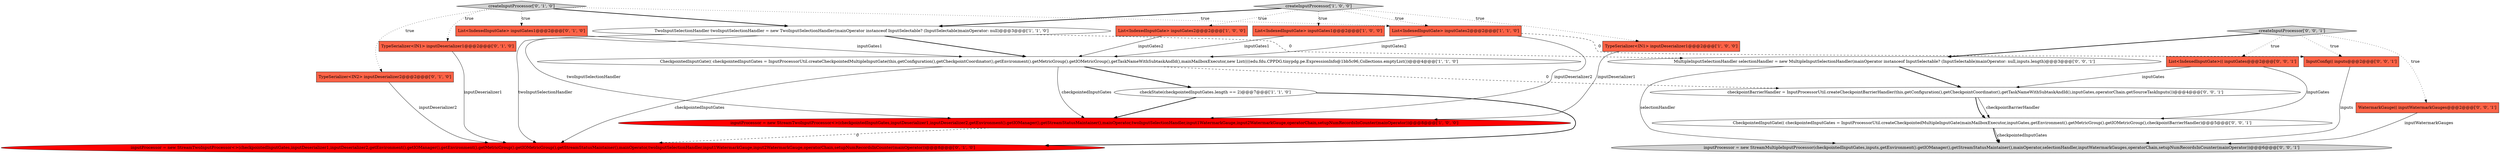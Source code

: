 digraph {
9 [style = filled, label = "TypeSerializer<IN1> inputDeserializer1@@@2@@@['0', '1', '0']", fillcolor = tomato, shape = box image = "AAA0AAABBB2BBB"];
19 [style = filled, label = "MultipleInputSelectionHandler selectionHandler = new MultipleInputSelectionHandler(mainOperator instanceof InputSelectable? (InputSelectable)mainOperator: null,inputs.length)@@@3@@@['0', '0', '1']", fillcolor = white, shape = ellipse image = "AAA0AAABBB3BBB"];
18 [style = filled, label = "createInputProcessor['0', '0', '1']", fillcolor = lightgray, shape = diamond image = "AAA0AAABBB3BBB"];
8 [style = filled, label = "checkState(checkpointedInputGates.length == 2)@@@7@@@['1', '1', '0']", fillcolor = white, shape = ellipse image = "AAA0AAABBB1BBB"];
7 [style = filled, label = "List<IndexedInputGate> inputGates2@@@2@@@['1', '1', '0']", fillcolor = tomato, shape = box image = "AAA0AAABBB1BBB"];
4 [style = filled, label = "createInputProcessor['1', '0', '0']", fillcolor = lightgray, shape = diamond image = "AAA0AAABBB1BBB"];
15 [style = filled, label = "List<IndexedInputGate>(( inputGates@@@2@@@['0', '0', '1']", fillcolor = tomato, shape = box image = "AAA0AAABBB3BBB"];
14 [style = filled, label = "CheckpointedInputGate(( checkpointedInputGates = InputProcessorUtil.createCheckpointedMultipleInputGate(mainMailboxExecutor,inputGates,getEnvironment().getMetricGroup().getIOMetricGroup(),checkpointBarrierHandler)@@@5@@@['0', '0', '1']", fillcolor = white, shape = ellipse image = "AAA0AAABBB3BBB"];
20 [style = filled, label = "InputConfig(( inputs@@@2@@@['0', '0', '1']", fillcolor = tomato, shape = box image = "AAA0AAABBB3BBB"];
12 [style = filled, label = "List<IndexedInputGate> inputGates1@@@2@@@['0', '1', '0']", fillcolor = tomato, shape = box image = "AAA0AAABBB2BBB"];
21 [style = filled, label = "inputProcessor = new StreamMultipleInputProcessor(checkpointedInputGates,inputs,getEnvironment().getIOManager(),getStreamStatusMaintainer(),mainOperator,selectionHandler,inputWatermarkGauges,operatorChain,setupNumRecordsInCounter(mainOperator))@@@6@@@['0', '0', '1']", fillcolor = lightgray, shape = ellipse image = "AAA0AAABBB3BBB"];
2 [style = filled, label = "List<IndexedInputGate> inputGates2@@@2@@@['1', '0', '0']", fillcolor = tomato, shape = box image = "AAA0AAABBB1BBB"];
17 [style = filled, label = "checkpointBarrierHandler = InputProcessorUtil.createCheckpointBarrierHandler(this,getConfiguration(),getCheckpointCoordinator(),getTaskNameWithSubtaskAndId(),inputGates,operatorChain.getSourceTaskInputs())@@@4@@@['0', '0', '1']", fillcolor = white, shape = ellipse image = "AAA0AAABBB3BBB"];
1 [style = filled, label = "List<IndexedInputGate> inputGates1@@@2@@@['1', '0', '0']", fillcolor = tomato, shape = box image = "AAA0AAABBB1BBB"];
13 [style = filled, label = "TypeSerializer<IN2> inputDeserializer2@@@2@@@['0', '1', '0']", fillcolor = tomato, shape = box image = "AAA0AAABBB2BBB"];
5 [style = filled, label = "TwoInputSelectionHandler twoInputSelectionHandler = new TwoInputSelectionHandler(mainOperator instanceof InputSelectable? (InputSelectable)mainOperator: null)@@@3@@@['1', '1', '0']", fillcolor = white, shape = ellipse image = "AAA0AAABBB1BBB"];
0 [style = filled, label = "CheckpointedInputGate(( checkpointedInputGates = InputProcessorUtil.createCheckpointedMultipleInputGate(this,getConfiguration(),getCheckpointCoordinator(),getEnvironment().getMetricGroup().getIOMetricGroup(),getTaskNameWithSubtaskAndId(),mainMailboxExecutor,new List((((edu.fdu.CPPDG.tinypdg.pe.ExpressionInfo@1bb5c96,Collections.emptyList())@@@4@@@['1', '1', '0']", fillcolor = white, shape = ellipse image = "AAA0AAABBB1BBB"];
11 [style = filled, label = "createInputProcessor['0', '1', '0']", fillcolor = lightgray, shape = diamond image = "AAA0AAABBB2BBB"];
6 [style = filled, label = "inputProcessor = new StreamTwoInputProcessor<>(checkpointedInputGates,inputDeserializer1,inputDeserializer2,getEnvironment().getIOManager(),getStreamStatusMaintainer(),mainOperator,twoInputSelectionHandler,input1WatermarkGauge,input2WatermarkGauge,operatorChain,setupNumRecordsInCounter(mainOperator))@@@8@@@['1', '0', '0']", fillcolor = red, shape = ellipse image = "AAA1AAABBB1BBB"];
10 [style = filled, label = "inputProcessor = new StreamTwoInputProcessor<>(checkpointedInputGates,inputDeserializer1,inputDeserializer2,getEnvironment().getIOManager(),getEnvironment().getMetricGroup().getIOMetricGroup(),getStreamStatusMaintainer(),mainOperator,twoInputSelectionHandler,input1WatermarkGauge,input2WatermarkGauge,operatorChain,setupNumRecordsInCounter(mainOperator))@@@8@@@['0', '1', '0']", fillcolor = red, shape = ellipse image = "AAA1AAABBB2BBB"];
3 [style = filled, label = "TypeSerializer<IN1> inputDeserializer1@@@2@@@['1', '0', '0']", fillcolor = tomato, shape = box image = "AAA0AAABBB1BBB"];
16 [style = filled, label = "WatermarkGauge(( inputWatermarkGauges@@@2@@@['0', '0', '1']", fillcolor = tomato, shape = box image = "AAA0AAABBB3BBB"];
11->7 [style = dotted, label="true"];
8->10 [style = bold, label=""];
7->0 [style = solid, label="inputGates2"];
4->1 [style = dotted, label="true"];
18->16 [style = dotted, label="true"];
19->21 [style = solid, label="selectionHandler"];
5->10 [style = solid, label="twoInputSelectionHandler"];
0->10 [style = solid, label="checkpointedInputGates"];
11->12 [style = dotted, label="true"];
18->15 [style = dotted, label="true"];
18->19 [style = bold, label=""];
4->7 [style = dotted, label="true"];
13->10 [style = solid, label="inputDeserializer2"];
7->20 [style = dashed, label="0"];
11->9 [style = dotted, label="true"];
8->6 [style = bold, label=""];
3->6 [style = solid, label="inputDeserializer1"];
0->6 [style = solid, label="checkpointedInputGates"];
2->0 [style = solid, label="inputGates2"];
19->17 [style = bold, label=""];
11->13 [style = dotted, label="true"];
18->20 [style = dotted, label="true"];
17->14 [style = solid, label="checkpointBarrierHandler"];
0->17 [style = dashed, label="0"];
4->2 [style = dotted, label="true"];
6->10 [style = dashed, label="0"];
16->21 [style = solid, label="inputWatermarkGauges"];
11->5 [style = bold, label=""];
4->3 [style = dotted, label="true"];
9->10 [style = solid, label="inputDeserializer1"];
5->0 [style = bold, label=""];
17->14 [style = bold, label=""];
14->21 [style = solid, label="checkpointedInputGates"];
5->6 [style = solid, label="twoInputSelectionHandler"];
0->8 [style = bold, label=""];
20->21 [style = solid, label="inputs"];
15->14 [style = solid, label="inputGates"];
7->6 [style = solid, label="inputDeserializer2"];
1->0 [style = solid, label="inputGates1"];
5->19 [style = dashed, label="0"];
15->17 [style = solid, label="inputGates"];
4->5 [style = bold, label=""];
12->0 [style = solid, label="inputGates1"];
14->21 [style = bold, label=""];
}
